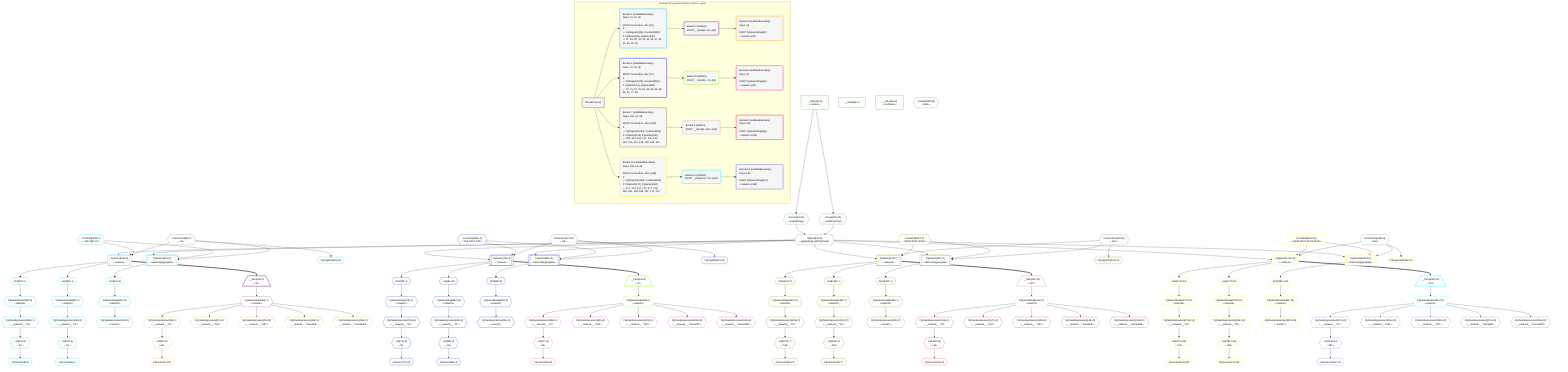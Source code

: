 %%{init: {'themeVariables': { 'fontSize': '12px'}}}%%
graph TD
    classDef path fill:#eee,stroke:#000,color:#000
    classDef plan fill:#fff,stroke-width:1px,color:#000
    classDef itemplan fill:#fff,stroke-width:2px,color:#000
    classDef unbatchedplan fill:#dff,stroke-width:1px,color:#000
    classDef sideeffectplan fill:#fcc,stroke-width:2px,color:#000
    classDef bucket fill:#f6f6f6,color:#000,stroke-width:2px,text-align:left


    %% plan dependencies
    Object23{{"Object[23∈0]<br />ᐸ{pgSettings,withPgClient}ᐳ"}}:::plan
    Access21{{"Access[21∈0]<br />ᐸ3.pgSettingsᐳ"}}:::plan
    Access22{{"Access[22∈0]<br />ᐸ3.withPgClientᐳ"}}:::plan
    Access21 & Access22 --> Object23
    __Value3["__Value[3∈0]<br />ᐸcontextᐳ"]:::plan
    __Value3 --> Access21
    __Value3 --> Access22
    __Value0["__Value[0∈0]"]:::plan
    __Value5["__Value[5∈0]<br />ᐸrootValueᐳ"]:::plan
    Connection24{{"Connection[24∈0]<br />ᐸ20ᐳ"}}:::plan
    Constant38{{"Constant[38∈0]<br />ᐸfalseᐳ"}}:::plan
    Connection72{{"Connection[72∈0]<br />ᐸ68ᐳ"}}:::plan
    Connection120{{"Connection[120∈0]<br />ᐸ116ᐳ"}}:::plan
    Connection168{{"Connection[168∈0]<br />ᐸ164ᐳ"}}:::plan
    PgSelect26[["PgSelect[26∈1]<br />ᐸnetworkᐳ"]]:::plan
    Constant199{{"Constant[199∈1]<br />ᐸ'192.168.0.0'ᐳ"}}:::plan
    Object23 & Constant199 & Connection24 --> PgSelect26
    PgSelect40[["PgSelect[40∈1]<br />ᐸnetwork(aggregate)ᐳ"]]:::plan
    Object23 & Constant199 & Connection24 --> PgSelect40
    PgPageInfo25{{"PgPageInfo[25∈1]"}}:::plan
    Connection24 --> PgPageInfo25
    First27{{"First[27∈1]"}}:::plan
    PgSelect26 --> First27
    PgSelectSingle28{{"PgSelectSingle[28∈1]<br />ᐸnetworkᐳ"}}:::plan
    First27 --> PgSelectSingle28
    PgCursor29{{"PgCursor[29∈1]"}}:::plan
    List31{{"List[31∈1]<br />ᐸ30ᐳ"}}:::plan
    List31 --> PgCursor29
    PgClassExpression30{{"PgClassExpression[30∈1]<br />ᐸ__network__.”id”ᐳ"}}:::plan
    PgSelectSingle28 --> PgClassExpression30
    PgClassExpression30 --> List31
    Last33{{"Last[33∈1]"}}:::plan
    PgSelect26 --> Last33
    PgSelectSingle34{{"PgSelectSingle[34∈1]<br />ᐸnetworkᐳ"}}:::plan
    Last33 --> PgSelectSingle34
    PgCursor35{{"PgCursor[35∈1]"}}:::plan
    List37{{"List[37∈1]<br />ᐸ36ᐳ"}}:::plan
    List37 --> PgCursor35
    PgClassExpression36{{"PgClassExpression[36∈1]<br />ᐸ__network__.”id”ᐳ"}}:::plan
    PgSelectSingle34 --> PgClassExpression36
    PgClassExpression36 --> List37
    First41{{"First[41∈1]"}}:::plan
    PgSelect40 --> First41
    PgSelectSingle42{{"PgSelectSingle[42∈1]<br />ᐸnetworkᐳ"}}:::plan
    First41 --> PgSelectSingle42
    PgClassExpression43{{"PgClassExpression[43∈1]<br />ᐸcount(*)ᐳ"}}:::plan
    PgSelectSingle42 --> PgClassExpression43
    __Item45[/"__Item[45∈2]<br />ᐸ26ᐳ"\]:::itemplan
    PgSelect26 ==> __Item45
    PgSelectSingle46{{"PgSelectSingle[46∈2]<br />ᐸnetworkᐳ"}}:::plan
    __Item45 --> PgSelectSingle46
    PgCursor47{{"PgCursor[47∈3]"}}:::plan
    List49{{"List[49∈3]<br />ᐸ48ᐳ"}}:::plan
    List49 --> PgCursor47
    PgClassExpression48{{"PgClassExpression[48∈3]<br />ᐸ__network__.”id”ᐳ"}}:::plan
    PgSelectSingle46 --> PgClassExpression48
    PgClassExpression48 --> List49
    PgClassExpression51{{"PgClassExpression[51∈3]<br />ᐸ__network__.”inet”ᐳ"}}:::plan
    PgSelectSingle46 --> PgClassExpression51
    PgClassExpression52{{"PgClassExpression[52∈3]<br />ᐸ__network__.”cidr”ᐳ"}}:::plan
    PgSelectSingle46 --> PgClassExpression52
    PgClassExpression53{{"PgClassExpression[53∈3]<br />ᐸ__network__.”macaddr”ᐳ"}}:::plan
    PgSelectSingle46 --> PgClassExpression53
    PgClassExpression54{{"PgClassExpression[54∈3]<br />ᐸ__network__.”macaddr8”ᐳ"}}:::plan
    PgSelectSingle46 --> PgClassExpression54
    PgSelect74[["PgSelect[74∈4]<br />ᐸnetworkᐳ"]]:::plan
    Constant200{{"Constant[200∈4]<br />ᐸ'192.168.0.0/16'ᐳ"}}:::plan
    Object23 & Constant200 & Connection72 --> PgSelect74
    PgSelect88[["PgSelect[88∈4]<br />ᐸnetwork(aggregate)ᐳ"]]:::plan
    Object23 & Constant200 & Connection72 --> PgSelect88
    PgPageInfo73{{"PgPageInfo[73∈4]"}}:::plan
    Connection72 --> PgPageInfo73
    First75{{"First[75∈4]"}}:::plan
    PgSelect74 --> First75
    PgSelectSingle76{{"PgSelectSingle[76∈4]<br />ᐸnetworkᐳ"}}:::plan
    First75 --> PgSelectSingle76
    PgCursor77{{"PgCursor[77∈4]"}}:::plan
    List79{{"List[79∈4]<br />ᐸ78ᐳ"}}:::plan
    List79 --> PgCursor77
    PgClassExpression78{{"PgClassExpression[78∈4]<br />ᐸ__network__.”id”ᐳ"}}:::plan
    PgSelectSingle76 --> PgClassExpression78
    PgClassExpression78 --> List79
    Last81{{"Last[81∈4]"}}:::plan
    PgSelect74 --> Last81
    PgSelectSingle82{{"PgSelectSingle[82∈4]<br />ᐸnetworkᐳ"}}:::plan
    Last81 --> PgSelectSingle82
    PgCursor83{{"PgCursor[83∈4]"}}:::plan
    List85{{"List[85∈4]<br />ᐸ84ᐳ"}}:::plan
    List85 --> PgCursor83
    PgClassExpression84{{"PgClassExpression[84∈4]<br />ᐸ__network__.”id”ᐳ"}}:::plan
    PgSelectSingle82 --> PgClassExpression84
    PgClassExpression84 --> List85
    First89{{"First[89∈4]"}}:::plan
    PgSelect88 --> First89
    PgSelectSingle90{{"PgSelectSingle[90∈4]<br />ᐸnetworkᐳ"}}:::plan
    First89 --> PgSelectSingle90
    PgClassExpression91{{"PgClassExpression[91∈4]<br />ᐸcount(*)ᐳ"}}:::plan
    PgSelectSingle90 --> PgClassExpression91
    __Item93[/"__Item[93∈5]<br />ᐸ74ᐳ"\]:::itemplan
    PgSelect74 ==> __Item93
    PgSelectSingle94{{"PgSelectSingle[94∈5]<br />ᐸnetworkᐳ"}}:::plan
    __Item93 --> PgSelectSingle94
    PgCursor95{{"PgCursor[95∈6]"}}:::plan
    List97{{"List[97∈6]<br />ᐸ96ᐳ"}}:::plan
    List97 --> PgCursor95
    PgClassExpression96{{"PgClassExpression[96∈6]<br />ᐸ__network__.”id”ᐳ"}}:::plan
    PgSelectSingle94 --> PgClassExpression96
    PgClassExpression96 --> List97
    PgClassExpression99{{"PgClassExpression[99∈6]<br />ᐸ__network__.”inet”ᐳ"}}:::plan
    PgSelectSingle94 --> PgClassExpression99
    PgClassExpression100{{"PgClassExpression[100∈6]<br />ᐸ__network__.”cidr”ᐳ"}}:::plan
    PgSelectSingle94 --> PgClassExpression100
    PgClassExpression101{{"PgClassExpression[101∈6]<br />ᐸ__network__.”macaddr”ᐳ"}}:::plan
    PgSelectSingle94 --> PgClassExpression101
    PgClassExpression102{{"PgClassExpression[102∈6]<br />ᐸ__network__.”macaddr8”ᐳ"}}:::plan
    PgSelectSingle94 --> PgClassExpression102
    PgSelect122[["PgSelect[122∈7]<br />ᐸnetworkᐳ"]]:::plan
    Constant201{{"Constant[201∈7]<br />ᐸ'08:00:2b:01:02:03'ᐳ"}}:::plan
    Object23 & Constant201 & Connection120 --> PgSelect122
    PgSelect136[["PgSelect[136∈7]<br />ᐸnetwork(aggregate)ᐳ"]]:::plan
    Object23 & Constant201 & Connection120 --> PgSelect136
    PgPageInfo121{{"PgPageInfo[121∈7]"}}:::plan
    Connection120 --> PgPageInfo121
    First123{{"First[123∈7]"}}:::plan
    PgSelect122 --> First123
    PgSelectSingle124{{"PgSelectSingle[124∈7]<br />ᐸnetworkᐳ"}}:::plan
    First123 --> PgSelectSingle124
    PgCursor125{{"PgCursor[125∈7]"}}:::plan
    List127{{"List[127∈7]<br />ᐸ126ᐳ"}}:::plan
    List127 --> PgCursor125
    PgClassExpression126{{"PgClassExpression[126∈7]<br />ᐸ__network__.”id”ᐳ"}}:::plan
    PgSelectSingle124 --> PgClassExpression126
    PgClassExpression126 --> List127
    Last129{{"Last[129∈7]"}}:::plan
    PgSelect122 --> Last129
    PgSelectSingle130{{"PgSelectSingle[130∈7]<br />ᐸnetworkᐳ"}}:::plan
    Last129 --> PgSelectSingle130
    PgCursor131{{"PgCursor[131∈7]"}}:::plan
    List133{{"List[133∈7]<br />ᐸ132ᐳ"}}:::plan
    List133 --> PgCursor131
    PgClassExpression132{{"PgClassExpression[132∈7]<br />ᐸ__network__.”id”ᐳ"}}:::plan
    PgSelectSingle130 --> PgClassExpression132
    PgClassExpression132 --> List133
    First137{{"First[137∈7]"}}:::plan
    PgSelect136 --> First137
    PgSelectSingle138{{"PgSelectSingle[138∈7]<br />ᐸnetworkᐳ"}}:::plan
    First137 --> PgSelectSingle138
    PgClassExpression139{{"PgClassExpression[139∈7]<br />ᐸcount(*)ᐳ"}}:::plan
    PgSelectSingle138 --> PgClassExpression139
    __Item141[/"__Item[141∈8]<br />ᐸ122ᐳ"\]:::itemplan
    PgSelect122 ==> __Item141
    PgSelectSingle142{{"PgSelectSingle[142∈8]<br />ᐸnetworkᐳ"}}:::plan
    __Item141 --> PgSelectSingle142
    PgCursor143{{"PgCursor[143∈9]"}}:::plan
    List145{{"List[145∈9]<br />ᐸ144ᐳ"}}:::plan
    List145 --> PgCursor143
    PgClassExpression144{{"PgClassExpression[144∈9]<br />ᐸ__network__.”id”ᐳ"}}:::plan
    PgSelectSingle142 --> PgClassExpression144
    PgClassExpression144 --> List145
    PgClassExpression147{{"PgClassExpression[147∈9]<br />ᐸ__network__.”inet”ᐳ"}}:::plan
    PgSelectSingle142 --> PgClassExpression147
    PgClassExpression148{{"PgClassExpression[148∈9]<br />ᐸ__network__.”cidr”ᐳ"}}:::plan
    PgSelectSingle142 --> PgClassExpression148
    PgClassExpression149{{"PgClassExpression[149∈9]<br />ᐸ__network__.”macaddr”ᐳ"}}:::plan
    PgSelectSingle142 --> PgClassExpression149
    PgClassExpression150{{"PgClassExpression[150∈9]<br />ᐸ__network__.”macaddr8”ᐳ"}}:::plan
    PgSelectSingle142 --> PgClassExpression150
    PgSelect170[["PgSelect[170∈10]<br />ᐸnetworkᐳ"]]:::plan
    Constant202{{"Constant[202∈10]<br />ᐸ'08:00:2b:01:02:03:04:05'ᐳ"}}:::plan
    Object23 & Constant202 & Connection168 --> PgSelect170
    PgSelect184[["PgSelect[184∈10]<br />ᐸnetwork(aggregate)ᐳ"]]:::plan
    Object23 & Constant202 & Connection168 --> PgSelect184
    PgPageInfo169{{"PgPageInfo[169∈10]"}}:::plan
    Connection168 --> PgPageInfo169
    First171{{"First[171∈10]"}}:::plan
    PgSelect170 --> First171
    PgSelectSingle172{{"PgSelectSingle[172∈10]<br />ᐸnetworkᐳ"}}:::plan
    First171 --> PgSelectSingle172
    PgCursor173{{"PgCursor[173∈10]"}}:::plan
    List175{{"List[175∈10]<br />ᐸ174ᐳ"}}:::plan
    List175 --> PgCursor173
    PgClassExpression174{{"PgClassExpression[174∈10]<br />ᐸ__network__.”id”ᐳ"}}:::plan
    PgSelectSingle172 --> PgClassExpression174
    PgClassExpression174 --> List175
    Last177{{"Last[177∈10]"}}:::plan
    PgSelect170 --> Last177
    PgSelectSingle178{{"PgSelectSingle[178∈10]<br />ᐸnetworkᐳ"}}:::plan
    Last177 --> PgSelectSingle178
    PgCursor179{{"PgCursor[179∈10]"}}:::plan
    List181{{"List[181∈10]<br />ᐸ180ᐳ"}}:::plan
    List181 --> PgCursor179
    PgClassExpression180{{"PgClassExpression[180∈10]<br />ᐸ__network__.”id”ᐳ"}}:::plan
    PgSelectSingle178 --> PgClassExpression180
    PgClassExpression180 --> List181
    First185{{"First[185∈10]"}}:::plan
    PgSelect184 --> First185
    PgSelectSingle186{{"PgSelectSingle[186∈10]<br />ᐸnetworkᐳ"}}:::plan
    First185 --> PgSelectSingle186
    PgClassExpression187{{"PgClassExpression[187∈10]<br />ᐸcount(*)ᐳ"}}:::plan
    PgSelectSingle186 --> PgClassExpression187
    __Item189[/"__Item[189∈11]<br />ᐸ170ᐳ"\]:::itemplan
    PgSelect170 ==> __Item189
    PgSelectSingle190{{"PgSelectSingle[190∈11]<br />ᐸnetworkᐳ"}}:::plan
    __Item189 --> PgSelectSingle190
    PgCursor191{{"PgCursor[191∈12]"}}:::plan
    List193{{"List[193∈12]<br />ᐸ192ᐳ"}}:::plan
    List193 --> PgCursor191
    PgClassExpression192{{"PgClassExpression[192∈12]<br />ᐸ__network__.”id”ᐳ"}}:::plan
    PgSelectSingle190 --> PgClassExpression192
    PgClassExpression192 --> List193
    PgClassExpression195{{"PgClassExpression[195∈12]<br />ᐸ__network__.”inet”ᐳ"}}:::plan
    PgSelectSingle190 --> PgClassExpression195
    PgClassExpression196{{"PgClassExpression[196∈12]<br />ᐸ__network__.”cidr”ᐳ"}}:::plan
    PgSelectSingle190 --> PgClassExpression196
    PgClassExpression197{{"PgClassExpression[197∈12]<br />ᐸ__network__.”macaddr”ᐳ"}}:::plan
    PgSelectSingle190 --> PgClassExpression197
    PgClassExpression198{{"PgClassExpression[198∈12]<br />ᐸ__network__.”macaddr8”ᐳ"}}:::plan
    PgSelectSingle190 --> PgClassExpression198

    %% define steps

    subgraph "Buckets for queries/v4/pg11.network_types"
    Bucket0("Bucket 0 (root)"):::bucket
    classDef bucket0 stroke:#696969
    class Bucket0,__Value0,__Value3,__Value5,Access21,Access22,Object23,Connection24,Constant38,Connection72,Connection120,Connection168 bucket0
    Bucket1("Bucket 1 (nullableBoundary)<br />Deps: 24, 23, 38<br /><br />ROOT Connectionᐸ20ᐳ[24]<br />1: <br />ᐳ: PgPageInfo[25], Constant[199]<br />2: PgSelect[26], PgSelect[40]<br />ᐳ: 27, 28, 30, 31, 33, 34, 36, 37, 41, 42, 43, 29, 35"):::bucket
    classDef bucket1 stroke:#00bfff
    class Bucket1,PgPageInfo25,PgSelect26,First27,PgSelectSingle28,PgCursor29,PgClassExpression30,List31,Last33,PgSelectSingle34,PgCursor35,PgClassExpression36,List37,PgSelect40,First41,PgSelectSingle42,PgClassExpression43,Constant199 bucket1
    Bucket2("Bucket 2 (listItem)<br />ROOT __Item{2}ᐸ26ᐳ[45]"):::bucket
    classDef bucket2 stroke:#7f007f
    class Bucket2,__Item45,PgSelectSingle46 bucket2
    Bucket3("Bucket 3 (nullableBoundary)<br />Deps: 46<br /><br />ROOT PgSelectSingle{2}ᐸnetworkᐳ[46]"):::bucket
    classDef bucket3 stroke:#ffa500
    class Bucket3,PgCursor47,PgClassExpression48,List49,PgClassExpression51,PgClassExpression52,PgClassExpression53,PgClassExpression54 bucket3
    Bucket4("Bucket 4 (nullableBoundary)<br />Deps: 72, 23, 38<br /><br />ROOT Connectionᐸ68ᐳ[72]<br />1: <br />ᐳ: PgPageInfo[73], Constant[200]<br />2: PgSelect[74], PgSelect[88]<br />ᐳ: 75, 76, 78, 79, 81, 82, 84, 85, 89, 90, 91, 77, 83"):::bucket
    classDef bucket4 stroke:#0000ff
    class Bucket4,PgPageInfo73,PgSelect74,First75,PgSelectSingle76,PgCursor77,PgClassExpression78,List79,Last81,PgSelectSingle82,PgCursor83,PgClassExpression84,List85,PgSelect88,First89,PgSelectSingle90,PgClassExpression91,Constant200 bucket4
    Bucket5("Bucket 5 (listItem)<br />ROOT __Item{5}ᐸ74ᐳ[93]"):::bucket
    classDef bucket5 stroke:#7fff00
    class Bucket5,__Item93,PgSelectSingle94 bucket5
    Bucket6("Bucket 6 (nullableBoundary)<br />Deps: 94<br /><br />ROOT PgSelectSingle{5}ᐸnetworkᐳ[94]"):::bucket
    classDef bucket6 stroke:#ff1493
    class Bucket6,PgCursor95,PgClassExpression96,List97,PgClassExpression99,PgClassExpression100,PgClassExpression101,PgClassExpression102 bucket6
    Bucket7("Bucket 7 (nullableBoundary)<br />Deps: 120, 23, 38<br /><br />ROOT Connectionᐸ116ᐳ[120]<br />1: <br />ᐳ: PgPageInfo[121], Constant[201]<br />2: PgSelect[122], PgSelect[136]<br />ᐳ: 123, 124, 126, 127, 129, 130, 132, 133, 137, 138, 139, 125, 131"):::bucket
    classDef bucket7 stroke:#808000
    class Bucket7,PgPageInfo121,PgSelect122,First123,PgSelectSingle124,PgCursor125,PgClassExpression126,List127,Last129,PgSelectSingle130,PgCursor131,PgClassExpression132,List133,PgSelect136,First137,PgSelectSingle138,PgClassExpression139,Constant201 bucket7
    Bucket8("Bucket 8 (listItem)<br />ROOT __Item{8}ᐸ122ᐳ[141]"):::bucket
    classDef bucket8 stroke:#dda0dd
    class Bucket8,__Item141,PgSelectSingle142 bucket8
    Bucket9("Bucket 9 (nullableBoundary)<br />Deps: 142<br /><br />ROOT PgSelectSingle{8}ᐸnetworkᐳ[142]"):::bucket
    classDef bucket9 stroke:#ff0000
    class Bucket9,PgCursor143,PgClassExpression144,List145,PgClassExpression147,PgClassExpression148,PgClassExpression149,PgClassExpression150 bucket9
    Bucket10("Bucket 10 (nullableBoundary)<br />Deps: 168, 23, 38<br /><br />ROOT Connectionᐸ164ᐳ[168]<br />1: <br />ᐳ: PgPageInfo[169], Constant[202]<br />2: PgSelect[170], PgSelect[184]<br />ᐳ: 171, 172, 174, 175, 177, 178, 180, 181, 185, 186, 187, 173, 179"):::bucket
    classDef bucket10 stroke:#ffff00
    class Bucket10,PgPageInfo169,PgSelect170,First171,PgSelectSingle172,PgCursor173,PgClassExpression174,List175,Last177,PgSelectSingle178,PgCursor179,PgClassExpression180,List181,PgSelect184,First185,PgSelectSingle186,PgClassExpression187,Constant202 bucket10
    Bucket11("Bucket 11 (listItem)<br />ROOT __Item{11}ᐸ170ᐳ[189]"):::bucket
    classDef bucket11 stroke:#00ffff
    class Bucket11,__Item189,PgSelectSingle190 bucket11
    Bucket12("Bucket 12 (nullableBoundary)<br />Deps: 190<br /><br />ROOT PgSelectSingle{11}ᐸnetworkᐳ[190]"):::bucket
    classDef bucket12 stroke:#4169e1
    class Bucket12,PgCursor191,PgClassExpression192,List193,PgClassExpression195,PgClassExpression196,PgClassExpression197,PgClassExpression198 bucket12
    Bucket0 --> Bucket1 & Bucket4 & Bucket7 & Bucket10
    Bucket1 --> Bucket2
    Bucket2 --> Bucket3
    Bucket4 --> Bucket5
    Bucket5 --> Bucket6
    Bucket7 --> Bucket8
    Bucket8 --> Bucket9
    Bucket10 --> Bucket11
    Bucket11 --> Bucket12
    classDef unary fill:#fafffa,borderWidth:8px
    class Object23,Access21,Access22,__Value0,__Value3,__Value5,Connection24,Constant38,Connection72,Connection120,Connection168,PgSelect26,PgSelect40,PgPageInfo25,First27,PgSelectSingle28,PgCursor29,PgClassExpression30,List31,Last33,PgSelectSingle34,PgCursor35,PgClassExpression36,List37,First41,PgSelectSingle42,PgClassExpression43,Constant199,PgSelect74,PgSelect88,PgPageInfo73,First75,PgSelectSingle76,PgCursor77,PgClassExpression78,List79,Last81,PgSelectSingle82,PgCursor83,PgClassExpression84,List85,First89,PgSelectSingle90,PgClassExpression91,Constant200,PgSelect122,PgSelect136,PgPageInfo121,First123,PgSelectSingle124,PgCursor125,PgClassExpression126,List127,Last129,PgSelectSingle130,PgCursor131,PgClassExpression132,List133,First137,PgSelectSingle138,PgClassExpression139,Constant201,PgSelect170,PgSelect184,PgPageInfo169,First171,PgSelectSingle172,PgCursor173,PgClassExpression174,List175,Last177,PgSelectSingle178,PgCursor179,PgClassExpression180,List181,First185,PgSelectSingle186,PgClassExpression187,Constant202 unary
    end